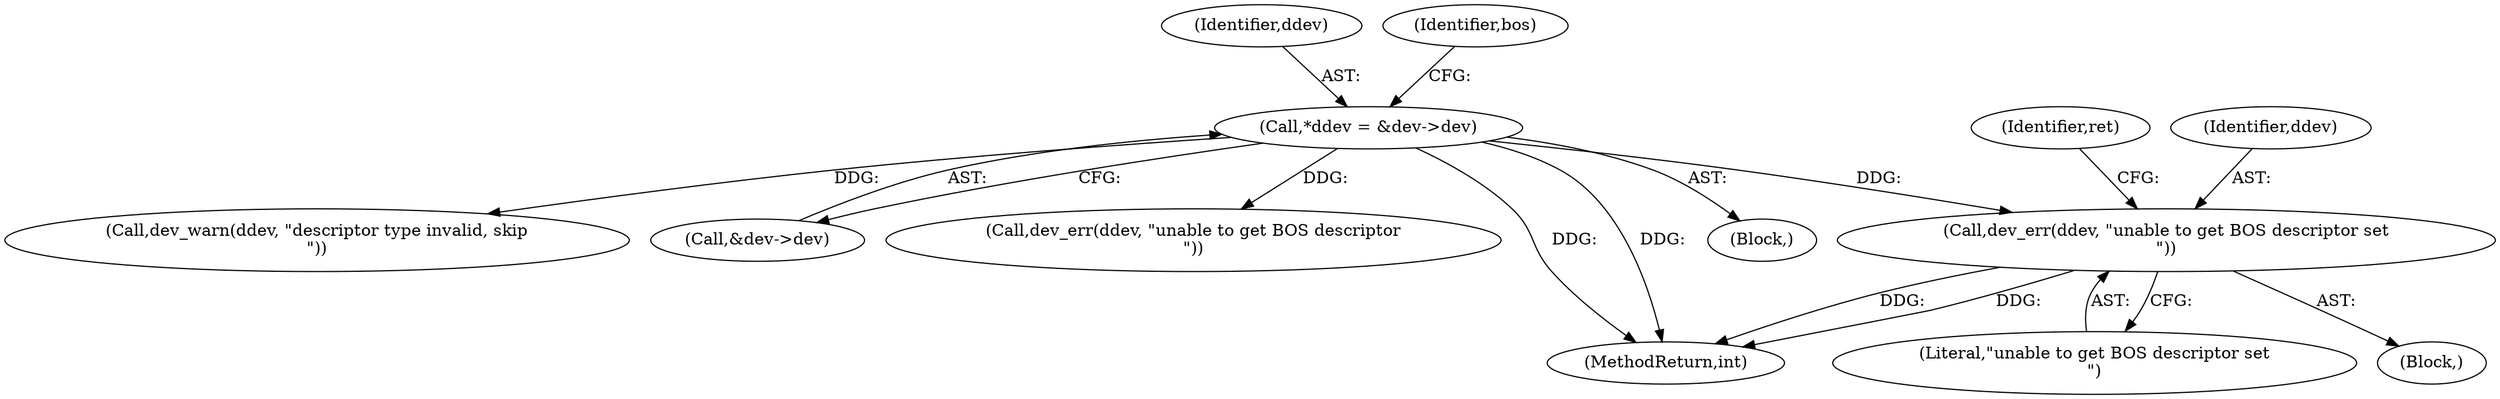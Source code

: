digraph "0_linux_1c0edc3633b56000e18d82fc241e3995ca18a69e@pointer" {
"1000238" [label="(Call,dev_err(ddev, \"unable to get BOS descriptor set\n\"))"];
"1000107" [label="(Call,*ddev = &dev->dev)"];
"1000108" [label="(Identifier,ddev)"];
"1000239" [label="(Identifier,ddev)"];
"1000243" [label="(Identifier,ret)"];
"1000105" [label="(Block,)"];
"1000238" [label="(Call,dev_err(ddev, \"unable to get BOS descriptor set\n\"))"];
"1000107" [label="(Call,*ddev = &dev->dev)"];
"1000309" [label="(Call,dev_warn(ddev, \"descriptor type invalid, skip\n\"))"];
"1000383" [label="(MethodReturn,int)"];
"1000240" [label="(Literal,\"unable to get BOS descriptor set\n\")"];
"1000109" [label="(Call,&dev->dev)"];
"1000122" [label="(Identifier,bos)"];
"1000237" [label="(Block,)"];
"1000146" [label="(Call,dev_err(ddev, \"unable to get BOS descriptor\n\"))"];
"1000238" -> "1000237"  [label="AST: "];
"1000238" -> "1000240"  [label="CFG: "];
"1000239" -> "1000238"  [label="AST: "];
"1000240" -> "1000238"  [label="AST: "];
"1000243" -> "1000238"  [label="CFG: "];
"1000238" -> "1000383"  [label="DDG: "];
"1000238" -> "1000383"  [label="DDG: "];
"1000107" -> "1000238"  [label="DDG: "];
"1000107" -> "1000105"  [label="AST: "];
"1000107" -> "1000109"  [label="CFG: "];
"1000108" -> "1000107"  [label="AST: "];
"1000109" -> "1000107"  [label="AST: "];
"1000122" -> "1000107"  [label="CFG: "];
"1000107" -> "1000383"  [label="DDG: "];
"1000107" -> "1000383"  [label="DDG: "];
"1000107" -> "1000146"  [label="DDG: "];
"1000107" -> "1000309"  [label="DDG: "];
}
